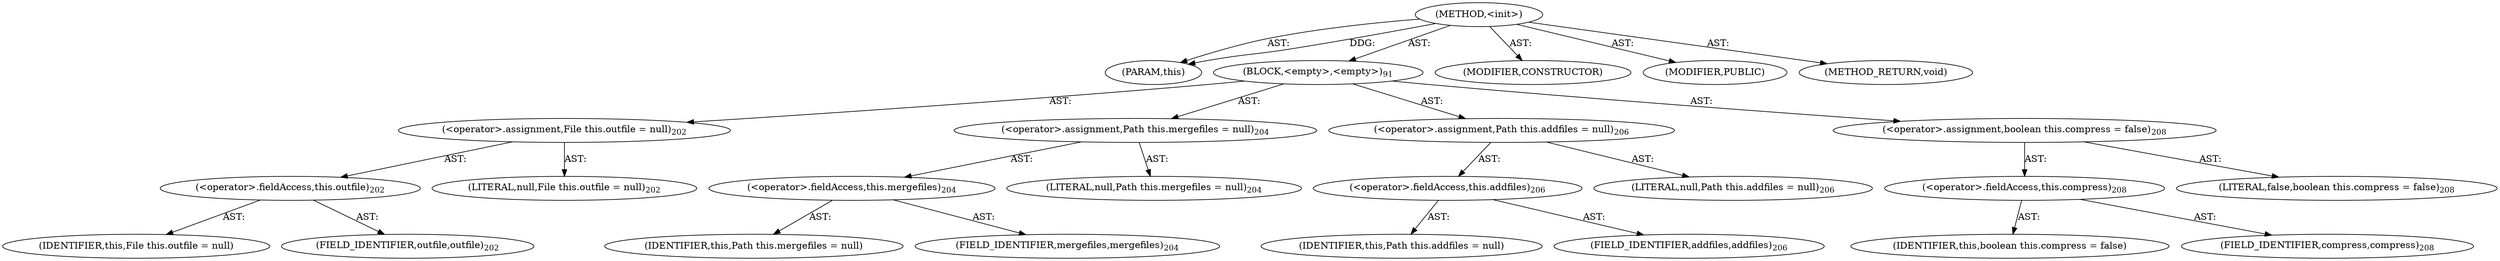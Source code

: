 digraph "&lt;init&gt;" {  
"111669149706" [label = <(METHOD,&lt;init&gt;)> ]
"115964117007" [label = <(PARAM,this)> ]
"25769803803" [label = <(BLOCK,&lt;empty&gt;,&lt;empty&gt;)<SUB>91</SUB>> ]
"30064771172" [label = <(&lt;operator&gt;.assignment,File this.outfile = null)<SUB>202</SUB>> ]
"30064771173" [label = <(&lt;operator&gt;.fieldAccess,this.outfile)<SUB>202</SUB>> ]
"68719476804" [label = <(IDENTIFIER,this,File this.outfile = null)> ]
"55834574878" [label = <(FIELD_IDENTIFIER,outfile,outfile)<SUB>202</SUB>> ]
"90194313234" [label = <(LITERAL,null,File this.outfile = null)<SUB>202</SUB>> ]
"30064771174" [label = <(&lt;operator&gt;.assignment,Path this.mergefiles = null)<SUB>204</SUB>> ]
"30064771175" [label = <(&lt;operator&gt;.fieldAccess,this.mergefiles)<SUB>204</SUB>> ]
"68719476805" [label = <(IDENTIFIER,this,Path this.mergefiles = null)> ]
"55834574879" [label = <(FIELD_IDENTIFIER,mergefiles,mergefiles)<SUB>204</SUB>> ]
"90194313235" [label = <(LITERAL,null,Path this.mergefiles = null)<SUB>204</SUB>> ]
"30064771176" [label = <(&lt;operator&gt;.assignment,Path this.addfiles = null)<SUB>206</SUB>> ]
"30064771177" [label = <(&lt;operator&gt;.fieldAccess,this.addfiles)<SUB>206</SUB>> ]
"68719476806" [label = <(IDENTIFIER,this,Path this.addfiles = null)> ]
"55834574880" [label = <(FIELD_IDENTIFIER,addfiles,addfiles)<SUB>206</SUB>> ]
"90194313236" [label = <(LITERAL,null,Path this.addfiles = null)<SUB>206</SUB>> ]
"30064771178" [label = <(&lt;operator&gt;.assignment,boolean this.compress = false)<SUB>208</SUB>> ]
"30064771179" [label = <(&lt;operator&gt;.fieldAccess,this.compress)<SUB>208</SUB>> ]
"68719476807" [label = <(IDENTIFIER,this,boolean this.compress = false)> ]
"55834574881" [label = <(FIELD_IDENTIFIER,compress,compress)<SUB>208</SUB>> ]
"90194313237" [label = <(LITERAL,false,boolean this.compress = false)<SUB>208</SUB>> ]
"133143986200" [label = <(MODIFIER,CONSTRUCTOR)> ]
"133143986201" [label = <(MODIFIER,PUBLIC)> ]
"128849018890" [label = <(METHOD_RETURN,void)> ]
  "111669149706" -> "115964117007"  [ label = "AST: "] 
  "111669149706" -> "25769803803"  [ label = "AST: "] 
  "111669149706" -> "133143986200"  [ label = "AST: "] 
  "111669149706" -> "133143986201"  [ label = "AST: "] 
  "111669149706" -> "128849018890"  [ label = "AST: "] 
  "25769803803" -> "30064771172"  [ label = "AST: "] 
  "25769803803" -> "30064771174"  [ label = "AST: "] 
  "25769803803" -> "30064771176"  [ label = "AST: "] 
  "25769803803" -> "30064771178"  [ label = "AST: "] 
  "30064771172" -> "30064771173"  [ label = "AST: "] 
  "30064771172" -> "90194313234"  [ label = "AST: "] 
  "30064771173" -> "68719476804"  [ label = "AST: "] 
  "30064771173" -> "55834574878"  [ label = "AST: "] 
  "30064771174" -> "30064771175"  [ label = "AST: "] 
  "30064771174" -> "90194313235"  [ label = "AST: "] 
  "30064771175" -> "68719476805"  [ label = "AST: "] 
  "30064771175" -> "55834574879"  [ label = "AST: "] 
  "30064771176" -> "30064771177"  [ label = "AST: "] 
  "30064771176" -> "90194313236"  [ label = "AST: "] 
  "30064771177" -> "68719476806"  [ label = "AST: "] 
  "30064771177" -> "55834574880"  [ label = "AST: "] 
  "30064771178" -> "30064771179"  [ label = "AST: "] 
  "30064771178" -> "90194313237"  [ label = "AST: "] 
  "30064771179" -> "68719476807"  [ label = "AST: "] 
  "30064771179" -> "55834574881"  [ label = "AST: "] 
  "111669149706" -> "115964117007"  [ label = "DDG: "] 
}
